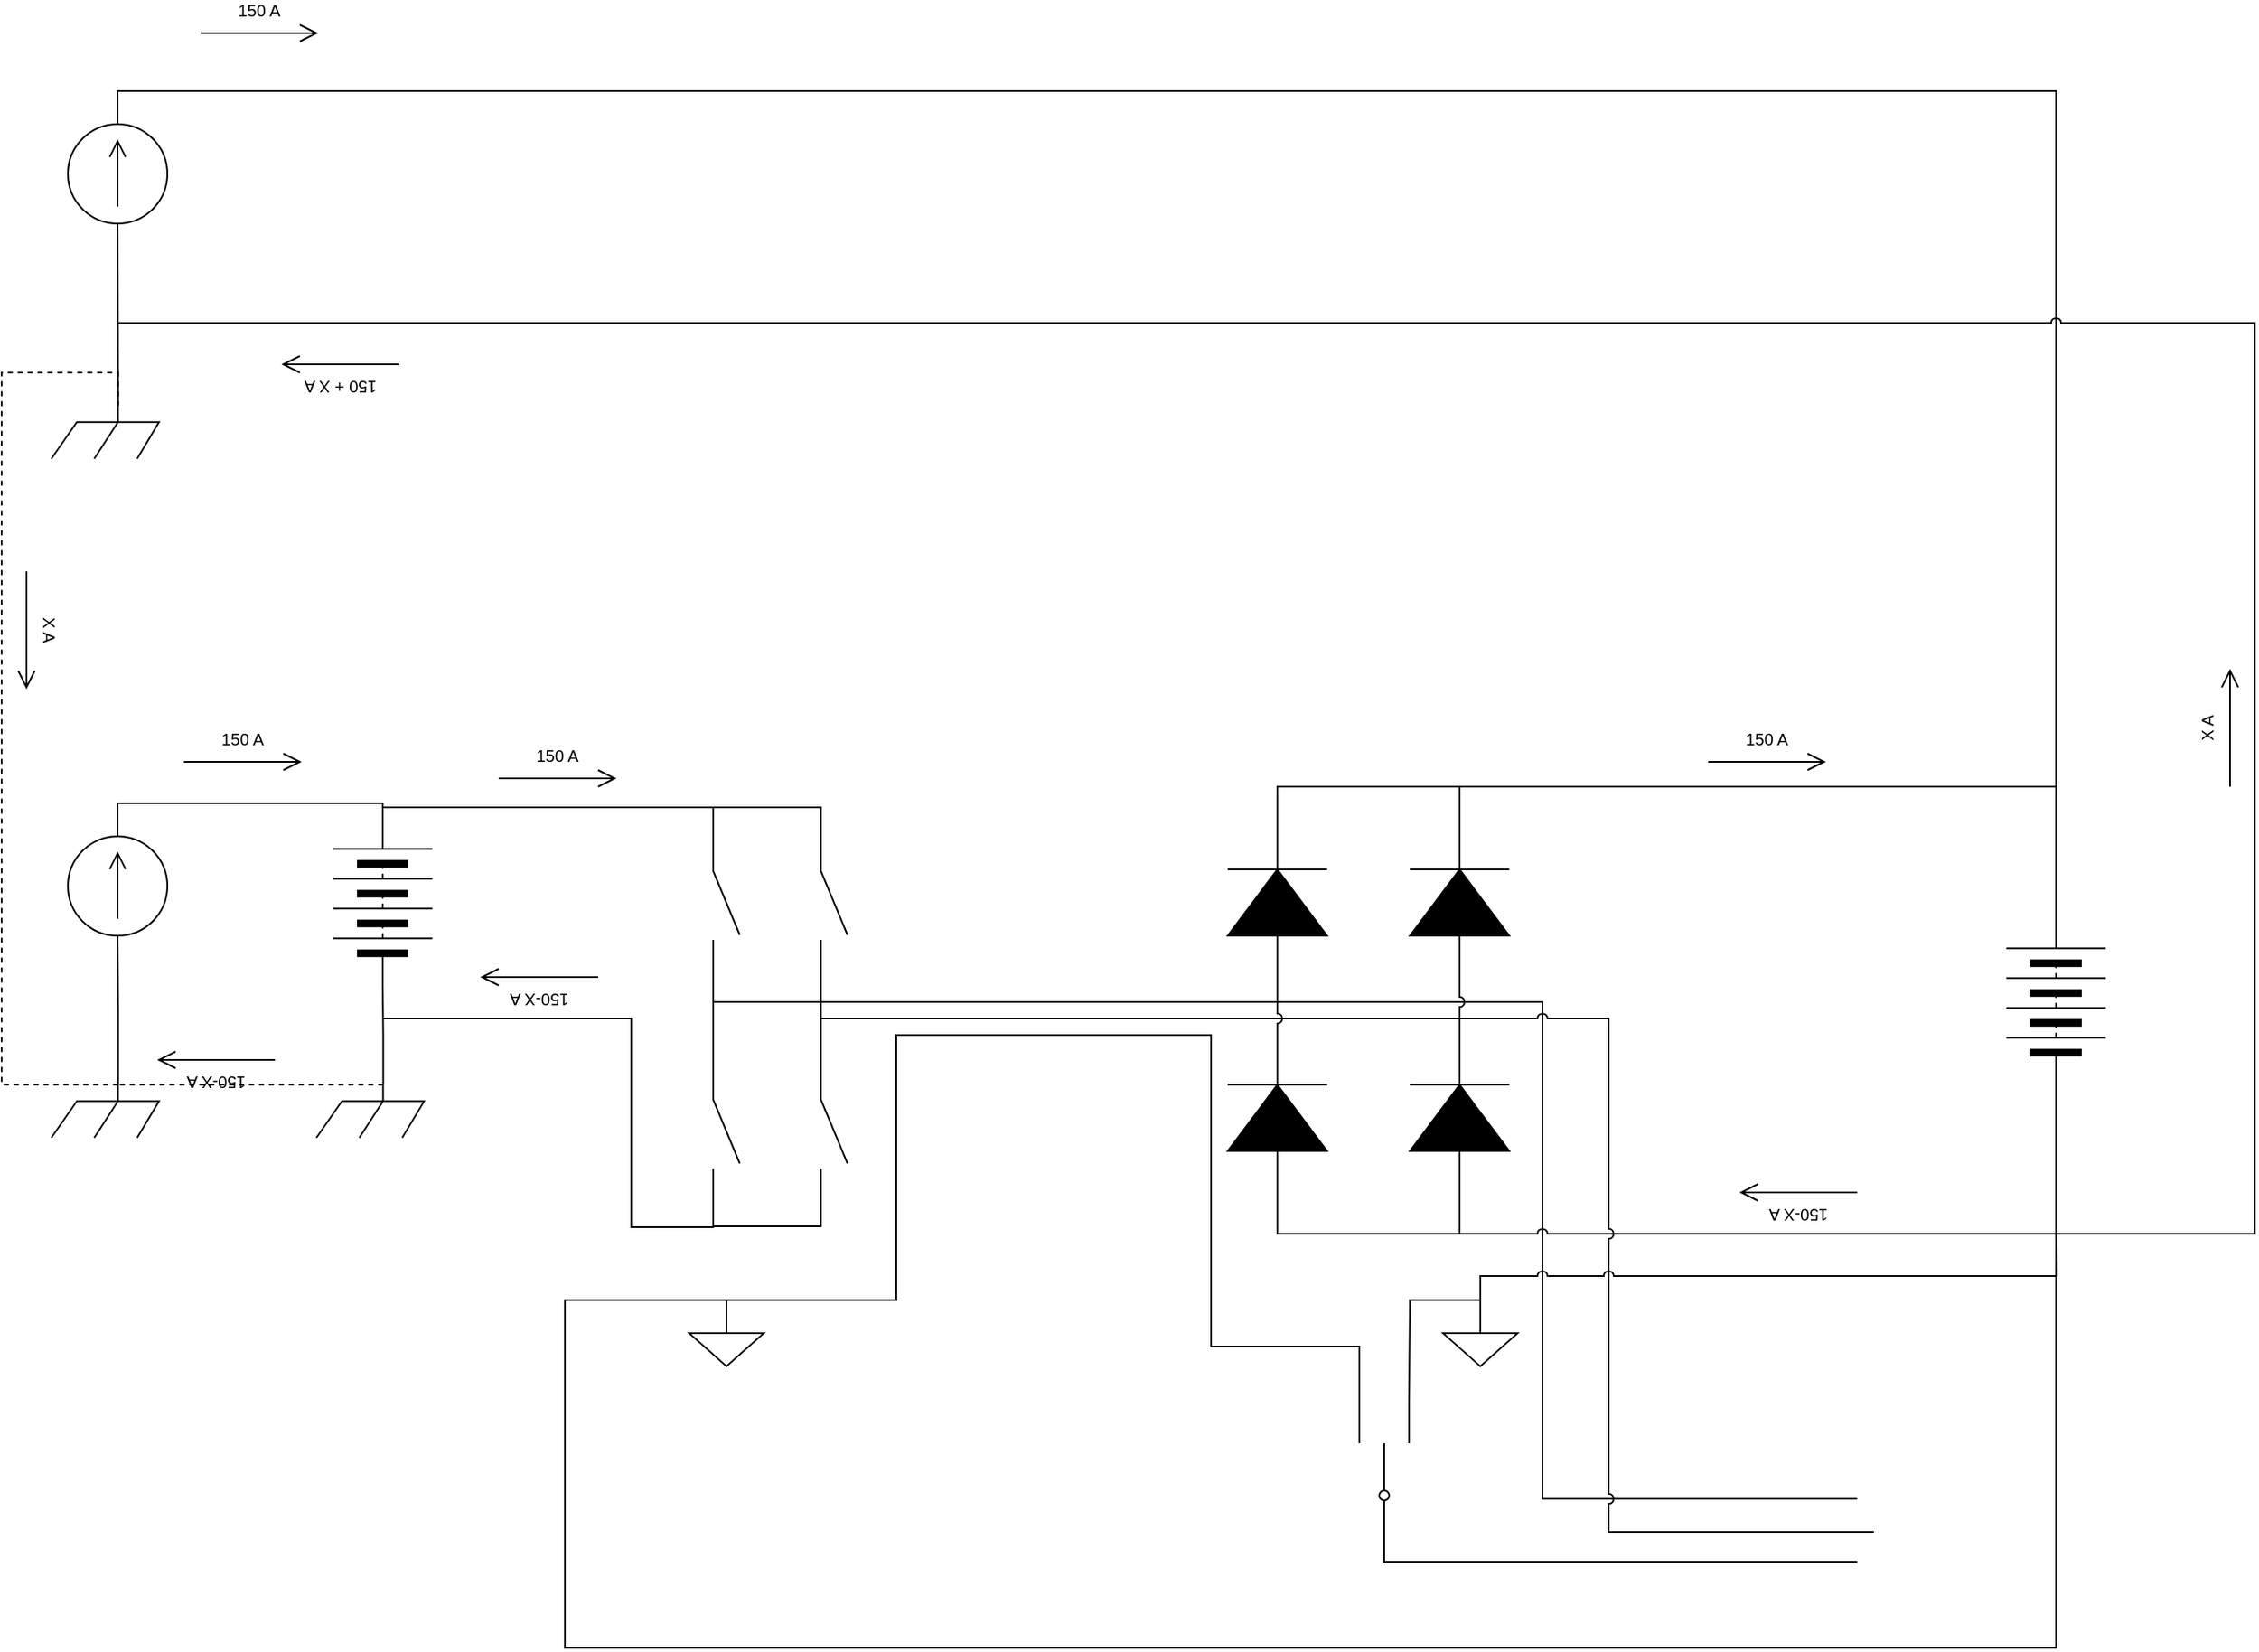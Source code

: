 <mxfile version="14.6.13" type="device"><diagram name="Page-1" id="16e2658f-23c8-b752-8be9-c03fbebb8bbe"><mxGraphModel dx="1285" dy="1071" grid="1" gridSize="10" guides="1" tooltips="1" connect="1" arrows="1" fold="1" page="1" pageScale="1" pageWidth="1100" pageHeight="850" background="#ffffff" math="0" shadow="0"><root><mxCell id="0"/><mxCell id="1" parent="0"/><mxCell id="sDTVDAXOB359obk3f8UT-2" value="" style="pointerEvents=1;verticalLabelPosition=bottom;shadow=0;dashed=0;align=center;html=1;verticalAlign=top;shape=mxgraph.electrical.miscellaneous.batteryStack;rotation=-90;" vertex="1" parent="1"><mxGeometry x="230" y="700" width="100" height="60" as="geometry"/></mxCell><mxCell id="sDTVDAXOB359obk3f8UT-8" style="edgeStyle=orthogonalEdgeStyle;rounded=0;orthogonalLoop=1;jettySize=auto;html=1;exitX=1;exitY=0.5;exitDx=0;exitDy=0;exitPerimeter=0;entryX=1;entryY=0.5;entryDx=0;entryDy=0;endArrow=none;endFill=0;" edge="1" parent="1" source="sDTVDAXOB359obk3f8UT-3" target="sDTVDAXOB359obk3f8UT-2"><mxGeometry relative="1" as="geometry"/></mxCell><mxCell id="sDTVDAXOB359obk3f8UT-3" value="" style="pointerEvents=1;verticalLabelPosition=bottom;shadow=0;dashed=0;align=center;html=1;verticalAlign=top;shape=mxgraph.electrical.signal_sources.source;aspect=fixed;points=[[0.5,0,0],[1,0.5,0],[0.5,1,0],[0,0.5,0]];elSignalType=dc1;rotation=-90;" vertex="1" parent="1"><mxGeometry x="90" y="690" width="60" height="60" as="geometry"/></mxCell><mxCell id="sDTVDAXOB359obk3f8UT-5" style="edgeStyle=orthogonalEdgeStyle;rounded=0;orthogonalLoop=1;jettySize=auto;html=1;exitX=0.62;exitY=0;exitDx=0;exitDy=0;exitPerimeter=0;entryX=0;entryY=0.5;entryDx=0;entryDy=0;endArrow=none;endFill=0;" edge="1" parent="1" source="sDTVDAXOB359obk3f8UT-4" target="sDTVDAXOB359obk3f8UT-2"><mxGeometry relative="1" as="geometry"/></mxCell><mxCell id="sDTVDAXOB359obk3f8UT-56" style="edgeStyle=orthogonalEdgeStyle;rounded=0;jumpStyle=arc;orthogonalLoop=1;jettySize=auto;html=1;exitX=0.62;exitY=0;exitDx=0;exitDy=0;exitPerimeter=0;entryX=0.62;entryY=0;entryDx=0;entryDy=0;entryPerimeter=0;endArrow=none;endFill=0;dashed=1;" edge="1" parent="1" source="sDTVDAXOB359obk3f8UT-4" target="sDTVDAXOB359obk3f8UT-6"><mxGeometry relative="1" as="geometry"><Array as="points"><mxPoint x="200" y="840"/><mxPoint x="200" y="840"/></Array></mxGeometry></mxCell><mxCell id="sDTVDAXOB359obk3f8UT-4" value="" style="pointerEvents=1;verticalLabelPosition=bottom;shadow=0;dashed=0;align=center;html=1;verticalAlign=top;shape=mxgraph.electrical.miscellaneous.chassis;" vertex="1" parent="1"><mxGeometry x="240" y="840" width="65" height="32" as="geometry"/></mxCell><mxCell id="sDTVDAXOB359obk3f8UT-7" style="edgeStyle=orthogonalEdgeStyle;rounded=0;orthogonalLoop=1;jettySize=auto;html=1;exitX=0.62;exitY=0;exitDx=0;exitDy=0;exitPerimeter=0;entryX=0;entryY=0.5;entryDx=0;entryDy=0;entryPerimeter=0;endArrow=none;endFill=0;" edge="1" parent="1" source="sDTVDAXOB359obk3f8UT-6" target="sDTVDAXOB359obk3f8UT-3"><mxGeometry relative="1" as="geometry"/></mxCell><mxCell id="sDTVDAXOB359obk3f8UT-57" style="edgeStyle=orthogonalEdgeStyle;rounded=0;jumpStyle=arc;orthogonalLoop=1;jettySize=auto;html=1;exitX=0.62;exitY=0;exitDx=0;exitDy=0;exitPerimeter=0;entryX=0.62;entryY=0;entryDx=0;entryDy=0;entryPerimeter=0;dashed=1;endArrow=none;endFill=0;" edge="1" parent="1" source="sDTVDAXOB359obk3f8UT-6" target="sDTVDAXOB359obk3f8UT-36"><mxGeometry relative="1" as="geometry"><Array as="points"><mxPoint x="50" y="840"/><mxPoint x="50" y="410"/><mxPoint x="120" y="410"/></Array></mxGeometry></mxCell><mxCell id="sDTVDAXOB359obk3f8UT-6" value="" style="pointerEvents=1;verticalLabelPosition=bottom;shadow=0;dashed=0;align=center;html=1;verticalAlign=top;shape=mxgraph.electrical.miscellaneous.chassis;" vertex="1" parent="1"><mxGeometry x="80" y="840" width="65" height="32" as="geometry"/></mxCell><mxCell id="sDTVDAXOB359obk3f8UT-16" style="edgeStyle=orthogonalEdgeStyle;rounded=0;orthogonalLoop=1;jettySize=auto;html=1;exitX=0;exitY=1;exitDx=0;exitDy=0;exitPerimeter=0;entryX=1;entryY=0.5;entryDx=0;entryDy=0;endArrow=none;endFill=0;" edge="1" parent="1" source="sDTVDAXOB359obk3f8UT-10" target="sDTVDAXOB359obk3f8UT-2"><mxGeometry relative="1" as="geometry"/></mxCell><mxCell id="sDTVDAXOB359obk3f8UT-24" style="edgeStyle=orthogonalEdgeStyle;rounded=0;orthogonalLoop=1;jettySize=auto;html=1;exitX=1;exitY=1;exitDx=0;exitDy=0;exitPerimeter=0;entryX=0;entryY=0.5;entryDx=0;entryDy=0;entryPerimeter=0;endArrow=none;endFill=0;" edge="1" parent="1" source="sDTVDAXOB359obk3f8UT-10" target="sDTVDAXOB359obk3f8UT-20"><mxGeometry relative="1" as="geometry"><Array as="points"><mxPoint x="479" y="790"/><mxPoint x="820" y="790"/></Array></mxGeometry></mxCell><mxCell id="sDTVDAXOB359obk3f8UT-10" value="" style="pointerEvents=1;verticalLabelPosition=bottom;shadow=0;dashed=0;align=center;html=1;verticalAlign=top;shape=mxgraph.electrical.electro-mechanical.make_contact;rotation=90;" vertex="1" parent="1"><mxGeometry x="450" y="722" width="75" height="16" as="geometry"/></mxCell><mxCell id="sDTVDAXOB359obk3f8UT-15" style="edgeStyle=orthogonalEdgeStyle;rounded=0;orthogonalLoop=1;jettySize=auto;html=1;exitX=1;exitY=1;exitDx=0;exitDy=0;exitPerimeter=0;endArrow=none;endFill=0;" edge="1" parent="1" source="sDTVDAXOB359obk3f8UT-11"><mxGeometry relative="1" as="geometry"><mxPoint x="280" y="800" as="targetPoint"/><Array as="points"><mxPoint x="479" y="926"/><mxPoint x="430" y="926"/><mxPoint x="430" y="800"/></Array></mxGeometry></mxCell><mxCell id="sDTVDAXOB359obk3f8UT-18" style="edgeStyle=orthogonalEdgeStyle;rounded=0;orthogonalLoop=1;jettySize=auto;html=1;exitX=0;exitY=1;exitDx=0;exitDy=0;exitPerimeter=0;entryX=1;entryY=1;entryDx=0;entryDy=0;entryPerimeter=0;endArrow=none;endFill=0;" edge="1" parent="1" source="sDTVDAXOB359obk3f8UT-11" target="sDTVDAXOB359obk3f8UT-10"><mxGeometry relative="1" as="geometry"/></mxCell><mxCell id="sDTVDAXOB359obk3f8UT-11" value="" style="pointerEvents=1;verticalLabelPosition=bottom;shadow=0;dashed=0;align=center;html=1;verticalAlign=top;shape=mxgraph.electrical.electro-mechanical.make_contact;rotation=90;" vertex="1" parent="1"><mxGeometry x="450" y="860" width="75" height="16" as="geometry"/></mxCell><mxCell id="sDTVDAXOB359obk3f8UT-17" style="edgeStyle=orthogonalEdgeStyle;rounded=0;orthogonalLoop=1;jettySize=auto;html=1;exitX=0;exitY=1;exitDx=0;exitDy=0;exitPerimeter=0;entryX=0;entryY=1;entryDx=0;entryDy=0;entryPerimeter=0;endArrow=none;endFill=0;" edge="1" parent="1" source="sDTVDAXOB359obk3f8UT-12" target="sDTVDAXOB359obk3f8UT-10"><mxGeometry relative="1" as="geometry"/></mxCell><mxCell id="sDTVDAXOB359obk3f8UT-12" value="" style="pointerEvents=1;verticalLabelPosition=bottom;shadow=0;dashed=0;align=center;html=1;verticalAlign=top;shape=mxgraph.electrical.electro-mechanical.make_contact;rotation=90;" vertex="1" parent="1"><mxGeometry x="515" y="722" width="75" height="16" as="geometry"/></mxCell><mxCell id="sDTVDAXOB359obk3f8UT-14" style="edgeStyle=orthogonalEdgeStyle;rounded=0;orthogonalLoop=1;jettySize=auto;html=1;exitX=1;exitY=1;exitDx=0;exitDy=0;exitPerimeter=0;entryX=1;entryY=1;entryDx=0;entryDy=0;entryPerimeter=0;endArrow=none;endFill=0;" edge="1" parent="1" source="sDTVDAXOB359obk3f8UT-13" target="sDTVDAXOB359obk3f8UT-11"><mxGeometry relative="1" as="geometry"/></mxCell><mxCell id="sDTVDAXOB359obk3f8UT-19" style="edgeStyle=orthogonalEdgeStyle;rounded=0;orthogonalLoop=1;jettySize=auto;html=1;exitX=0;exitY=1;exitDx=0;exitDy=0;exitPerimeter=0;entryX=1;entryY=1;entryDx=0;entryDy=0;entryPerimeter=0;endArrow=none;endFill=0;" edge="1" parent="1" source="sDTVDAXOB359obk3f8UT-13" target="sDTVDAXOB359obk3f8UT-12"><mxGeometry relative="1" as="geometry"/></mxCell><mxCell id="sDTVDAXOB359obk3f8UT-25" style="edgeStyle=orthogonalEdgeStyle;rounded=0;orthogonalLoop=1;jettySize=auto;html=1;exitX=0;exitY=1;exitDx=0;exitDy=0;exitPerimeter=0;entryX=1;entryY=0.5;entryDx=0;entryDy=0;entryPerimeter=0;endArrow=none;endFill=0;jumpStyle=arc;" edge="1" parent="1" source="sDTVDAXOB359obk3f8UT-13" target="sDTVDAXOB359obk3f8UT-23"><mxGeometry relative="1" as="geometry"><Array as="points"><mxPoint x="545" y="800"/><mxPoint x="930" y="800"/></Array></mxGeometry></mxCell><mxCell id="sDTVDAXOB359obk3f8UT-13" value="" style="pointerEvents=1;verticalLabelPosition=bottom;shadow=0;dashed=0;align=center;html=1;verticalAlign=top;shape=mxgraph.electrical.electro-mechanical.make_contact;rotation=90;" vertex="1" parent="1"><mxGeometry x="515" y="860" width="75" height="16" as="geometry"/></mxCell><mxCell id="sDTVDAXOB359obk3f8UT-43" style="edgeStyle=orthogonalEdgeStyle;rounded=0;jumpStyle=arc;orthogonalLoop=1;jettySize=auto;html=1;exitX=0;exitY=0.5;exitDx=0;exitDy=0;exitPerimeter=0;endArrow=none;endFill=0;" edge="1" parent="1" source="sDTVDAXOB359obk3f8UT-20"><mxGeometry relative="1" as="geometry"><mxPoint x="1170" y="1090" as="targetPoint"/><Array as="points"><mxPoint x="820" y="790"/><mxPoint x="980" y="790"/><mxPoint x="980" y="1090"/><mxPoint x="1090" y="1090"/></Array></mxGeometry></mxCell><mxCell id="sDTVDAXOB359obk3f8UT-20" value="" style="pointerEvents=1;fillColor=strokeColor;verticalLabelPosition=bottom;shadow=0;dashed=0;align=center;html=1;verticalAlign=top;shape=mxgraph.electrical.diodes.diode;rotation=-90;" vertex="1" parent="1"><mxGeometry x="770" y="700" width="100" height="60" as="geometry"/></mxCell><mxCell id="sDTVDAXOB359obk3f8UT-31" style="edgeStyle=orthogonalEdgeStyle;rounded=0;jumpStyle=arc;orthogonalLoop=1;jettySize=auto;html=1;exitX=1;exitY=0.5;exitDx=0;exitDy=0;exitPerimeter=0;entryX=1;entryY=0.5;entryDx=0;entryDy=0;entryPerimeter=0;endArrow=none;endFill=0;" edge="1" parent="1" source="sDTVDAXOB359obk3f8UT-21" target="sDTVDAXOB359obk3f8UT-20"><mxGeometry relative="1" as="geometry"/></mxCell><mxCell id="sDTVDAXOB359obk3f8UT-32" style="edgeStyle=orthogonalEdgeStyle;rounded=0;jumpStyle=arc;orthogonalLoop=1;jettySize=auto;html=1;exitX=1;exitY=0.5;exitDx=0;exitDy=0;exitPerimeter=0;entryX=1;entryY=0.5;entryDx=0;entryDy=0;endArrow=none;endFill=0;" edge="1" parent="1" source="sDTVDAXOB359obk3f8UT-21" target="sDTVDAXOB359obk3f8UT-28"><mxGeometry relative="1" as="geometry"/></mxCell><mxCell id="sDTVDAXOB359obk3f8UT-21" value="" style="pointerEvents=1;fillColor=strokeColor;verticalLabelPosition=bottom;shadow=0;dashed=0;align=center;html=1;verticalAlign=top;shape=mxgraph.electrical.diodes.diode;rotation=-90;" vertex="1" parent="1"><mxGeometry x="880" y="700" width="100" height="60" as="geometry"/></mxCell><mxCell id="sDTVDAXOB359obk3f8UT-26" style="edgeStyle=orthogonalEdgeStyle;rounded=0;orthogonalLoop=1;jettySize=auto;html=1;exitX=1;exitY=0.5;exitDx=0;exitDy=0;exitPerimeter=0;entryX=0;entryY=0.5;entryDx=0;entryDy=0;entryPerimeter=0;endArrow=none;endFill=0;jumpStyle=arc;" edge="1" parent="1" source="sDTVDAXOB359obk3f8UT-22" target="sDTVDAXOB359obk3f8UT-20"><mxGeometry relative="1" as="geometry"/></mxCell><mxCell id="sDTVDAXOB359obk3f8UT-29" style="edgeStyle=orthogonalEdgeStyle;rounded=0;jumpStyle=arc;orthogonalLoop=1;jettySize=auto;html=1;exitX=0;exitY=0.5;exitDx=0;exitDy=0;exitPerimeter=0;entryX=0;entryY=0.5;entryDx=0;entryDy=0;entryPerimeter=0;endArrow=none;endFill=0;" edge="1" parent="1" source="sDTVDAXOB359obk3f8UT-22" target="sDTVDAXOB359obk3f8UT-23"><mxGeometry relative="1" as="geometry"/></mxCell><mxCell id="sDTVDAXOB359obk3f8UT-22" value="" style="pointerEvents=1;fillColor=strokeColor;verticalLabelPosition=bottom;shadow=0;dashed=0;align=center;html=1;verticalAlign=top;shape=mxgraph.electrical.diodes.diode;rotation=-90;" vertex="1" parent="1"><mxGeometry x="770" y="830" width="100" height="60" as="geometry"/></mxCell><mxCell id="sDTVDAXOB359obk3f8UT-27" style="edgeStyle=orthogonalEdgeStyle;rounded=0;jumpStyle=arc;orthogonalLoop=1;jettySize=auto;html=1;exitX=1;exitY=0.5;exitDx=0;exitDy=0;exitPerimeter=0;endArrow=none;endFill=0;entryX=0;entryY=0.5;entryDx=0;entryDy=0;entryPerimeter=0;" edge="1" parent="1" source="sDTVDAXOB359obk3f8UT-23" target="sDTVDAXOB359obk3f8UT-21"><mxGeometry relative="1" as="geometry"><mxPoint x="931" y="777" as="targetPoint"/></mxGeometry></mxCell><mxCell id="sDTVDAXOB359obk3f8UT-30" style="edgeStyle=orthogonalEdgeStyle;rounded=0;jumpStyle=arc;orthogonalLoop=1;jettySize=auto;html=1;exitX=0;exitY=0.5;exitDx=0;exitDy=0;exitPerimeter=0;entryX=0;entryY=0.5;entryDx=0;entryDy=0;endArrow=none;endFill=0;" edge="1" parent="1" source="sDTVDAXOB359obk3f8UT-23" target="sDTVDAXOB359obk3f8UT-28"><mxGeometry relative="1" as="geometry"/></mxCell><mxCell id="sDTVDAXOB359obk3f8UT-45" style="edgeStyle=orthogonalEdgeStyle;rounded=0;jumpStyle=arc;orthogonalLoop=1;jettySize=auto;html=1;exitX=1;exitY=0.5;exitDx=0;exitDy=0;exitPerimeter=0;endArrow=none;endFill=0;" edge="1" parent="1" source="sDTVDAXOB359obk3f8UT-23"><mxGeometry relative="1" as="geometry"><mxPoint x="1180" y="1110" as="targetPoint"/><Array as="points"><mxPoint x="930" y="800"/><mxPoint x="1020" y="800"/><mxPoint x="1020" y="1110"/><mxPoint x="1100" y="1110"/></Array></mxGeometry></mxCell><mxCell id="sDTVDAXOB359obk3f8UT-23" value="" style="pointerEvents=1;fillColor=strokeColor;verticalLabelPosition=bottom;shadow=0;dashed=0;align=center;html=1;verticalAlign=top;shape=mxgraph.electrical.diodes.diode;rotation=-90;" vertex="1" parent="1"><mxGeometry x="880" y="830" width="100" height="60" as="geometry"/></mxCell><mxCell id="sDTVDAXOB359obk3f8UT-28" value="" style="pointerEvents=1;verticalLabelPosition=bottom;shadow=0;dashed=0;align=center;html=1;verticalAlign=top;shape=mxgraph.electrical.miscellaneous.batteryStack;rotation=-90;" vertex="1" parent="1"><mxGeometry x="1240" y="760" width="100" height="60" as="geometry"/></mxCell><mxCell id="sDTVDAXOB359obk3f8UT-34" style="edgeStyle=orthogonalEdgeStyle;rounded=0;jumpStyle=arc;orthogonalLoop=1;jettySize=auto;html=1;exitX=1;exitY=0.5;exitDx=0;exitDy=0;exitPerimeter=0;entryX=1;entryY=0.5;entryDx=0;entryDy=0;endArrow=none;endFill=0;" edge="1" parent="1" source="sDTVDAXOB359obk3f8UT-33" target="sDTVDAXOB359obk3f8UT-28"><mxGeometry relative="1" as="geometry"/></mxCell><mxCell id="sDTVDAXOB359obk3f8UT-35" style="edgeStyle=orthogonalEdgeStyle;rounded=0;jumpStyle=arc;orthogonalLoop=1;jettySize=auto;html=1;exitX=0;exitY=0.5;exitDx=0;exitDy=0;exitPerimeter=0;entryX=0;entryY=0.5;entryDx=0;entryDy=0;endArrow=none;endFill=0;" edge="1" parent="1" source="sDTVDAXOB359obk3f8UT-33" target="sDTVDAXOB359obk3f8UT-28"><mxGeometry relative="1" as="geometry"><Array as="points"><mxPoint x="120" y="380"/><mxPoint x="1410" y="380"/><mxPoint x="1410" y="930"/><mxPoint x="1290" y="930"/></Array></mxGeometry></mxCell><mxCell id="sDTVDAXOB359obk3f8UT-33" value="" style="pointerEvents=1;verticalLabelPosition=bottom;shadow=0;dashed=0;align=center;html=1;verticalAlign=top;shape=mxgraph.electrical.signal_sources.source;aspect=fixed;points=[[0.5,0,0],[1,0.5,0],[0.5,1,0],[0,0.5,0]];elSignalType=dc1;rotation=-90;" vertex="1" parent="1"><mxGeometry x="90" y="260" width="60" height="60" as="geometry"/></mxCell><mxCell id="sDTVDAXOB359obk3f8UT-37" style="edgeStyle=orthogonalEdgeStyle;rounded=0;jumpStyle=arc;orthogonalLoop=1;jettySize=auto;html=1;exitX=0.62;exitY=0;exitDx=0;exitDy=0;exitPerimeter=0;entryX=0;entryY=0.5;entryDx=0;entryDy=0;entryPerimeter=0;endArrow=none;endFill=0;" edge="1" parent="1" source="sDTVDAXOB359obk3f8UT-36" target="sDTVDAXOB359obk3f8UT-33"><mxGeometry relative="1" as="geometry"/></mxCell><mxCell id="sDTVDAXOB359obk3f8UT-36" value="" style="pointerEvents=1;verticalLabelPosition=bottom;shadow=0;dashed=0;align=center;html=1;verticalAlign=top;shape=mxgraph.electrical.miscellaneous.chassis;" vertex="1" parent="1"><mxGeometry x="80" y="430" width="65" height="32" as="geometry"/></mxCell><mxCell id="sDTVDAXOB359obk3f8UT-38" value="150 A" style="verticalLabelPosition=top;verticalAlign=bottom;shape=mxgraph.electrical.signal_sources.current_flow;shadow=0;dashed=0;align=center;strokeWidth=1;fontSize=10;html=1;" vertex="1" parent="1"><mxGeometry x="170" y="200" width="70" height="10" as="geometry"/></mxCell><mxCell id="sDTVDAXOB359obk3f8UT-46" style="edgeStyle=orthogonalEdgeStyle;rounded=0;jumpStyle=arc;orthogonalLoop=1;jettySize=auto;html=1;exitX=0;exitY=0.5;exitDx=0;exitDy=0;exitPerimeter=0;endArrow=none;endFill=0;" edge="1" parent="1" source="sDTVDAXOB359obk3f8UT-42"><mxGeometry relative="1" as="geometry"><mxPoint x="1170" y="1128" as="targetPoint"/><Array as="points"><mxPoint x="885" y="1128"/></Array></mxGeometry></mxCell><mxCell id="sDTVDAXOB359obk3f8UT-50" style="edgeStyle=orthogonalEdgeStyle;rounded=0;jumpStyle=arc;orthogonalLoop=1;jettySize=auto;html=1;exitX=1;exitY=1;exitDx=0;exitDy=0;exitPerimeter=0;entryX=0.5;entryY=0;entryDx=0;entryDy=0;entryPerimeter=0;endArrow=none;endFill=0;" edge="1" parent="1" source="sDTVDAXOB359obk3f8UT-42"><mxGeometry relative="1" as="geometry"><mxPoint x="902.5" y="997.5" as="sourcePoint"/><mxPoint x="942.5" y="980" as="targetPoint"/><Array as="points"><mxPoint x="900" y="978"/><mxPoint x="900" y="978"/><mxPoint x="900" y="970"/><mxPoint x="943" y="970"/></Array></mxGeometry></mxCell><mxCell id="sDTVDAXOB359obk3f8UT-42" value="" style="pointerEvents=1;verticalLabelPosition=bottom;shadow=0;dashed=0;align=center;html=1;verticalAlign=top;shape=mxgraph.electrical.electro-mechanical.two_way_contact;rotation=-90;" vertex="1" parent="1"><mxGeometry x="847" y="1054" width="75" height="30" as="geometry"/></mxCell><mxCell id="sDTVDAXOB359obk3f8UT-47" value="" style="endArrow=none;html=1;entryX=1;entryY=0;entryDx=0;entryDy=0;entryPerimeter=0;edgeStyle=orthogonalEdgeStyle;rounded=0;exitX=0.5;exitY=0;exitDx=0;exitDy=0;exitPerimeter=0;" edge="1" parent="1" source="sDTVDAXOB359obk3f8UT-48" target="sDTVDAXOB359obk3f8UT-42"><mxGeometry width="50" height="50" relative="1" as="geometry"><mxPoint x="520" y="1040" as="sourcePoint"/><mxPoint x="600" y="1060" as="targetPoint"/><Array as="points"><mxPoint x="487" y="970"/><mxPoint x="590" y="970"/><mxPoint x="590" y="810"/><mxPoint x="780" y="810"/><mxPoint x="780" y="998"/></Array></mxGeometry></mxCell><mxCell id="sDTVDAXOB359obk3f8UT-52" style="edgeStyle=orthogonalEdgeStyle;rounded=0;jumpStyle=arc;orthogonalLoop=1;jettySize=auto;html=1;endArrow=none;endFill=0;" edge="1" parent="1"><mxGeometry relative="1" as="geometry"><mxPoint x="1290" y="930" as="targetPoint"/><mxPoint x="490" y="970" as="sourcePoint"/><Array as="points"><mxPoint x="390" y="970"/><mxPoint x="390" y="1180"/><mxPoint x="1290" y="1180"/></Array></mxGeometry></mxCell><mxCell id="sDTVDAXOB359obk3f8UT-48" value="" style="pointerEvents=1;verticalLabelPosition=bottom;shadow=0;dashed=0;align=center;html=1;verticalAlign=top;shape=mxgraph.electrical.signal_sources.signal_ground;" vertex="1" parent="1"><mxGeometry x="465" y="980" width="45" height="30" as="geometry"/></mxCell><mxCell id="sDTVDAXOB359obk3f8UT-51" style="edgeStyle=orthogonalEdgeStyle;rounded=0;jumpStyle=arc;orthogonalLoop=1;jettySize=auto;html=1;exitX=0.5;exitY=0;exitDx=0;exitDy=0;exitPerimeter=0;endArrow=none;endFill=0;" edge="1" parent="1" source="sDTVDAXOB359obk3f8UT-49"><mxGeometry relative="1" as="geometry"><mxPoint x="1290" y="930" as="targetPoint"/></mxGeometry></mxCell><mxCell id="sDTVDAXOB359obk3f8UT-49" value="" style="pointerEvents=1;verticalLabelPosition=bottom;shadow=0;dashed=0;align=center;html=1;verticalAlign=top;shape=mxgraph.electrical.signal_sources.signal_ground;" vertex="1" parent="1"><mxGeometry x="920" y="980" width="45" height="30" as="geometry"/></mxCell><mxCell id="sDTVDAXOB359obk3f8UT-53" value="150 A" style="verticalLabelPosition=top;verticalAlign=bottom;shape=mxgraph.electrical.signal_sources.current_flow;shadow=0;dashed=0;align=center;strokeWidth=1;fontSize=10;html=1;" vertex="1" parent="1"><mxGeometry x="160" y="640" width="70" height="10" as="geometry"/></mxCell><mxCell id="sDTVDAXOB359obk3f8UT-54" value="150 + X A" style="verticalLabelPosition=top;verticalAlign=bottom;shape=mxgraph.electrical.signal_sources.current_flow;shadow=0;dashed=0;align=center;strokeWidth=1;fontSize=10;html=1;rotation=-180;" vertex="1" parent="1"><mxGeometry x="220" y="400" width="70" height="10" as="geometry"/></mxCell><mxCell id="sDTVDAXOB359obk3f8UT-58" value="150 A" style="verticalLabelPosition=top;verticalAlign=bottom;shape=mxgraph.electrical.signal_sources.current_flow;shadow=0;dashed=0;align=center;strokeWidth=1;fontSize=10;html=1;" vertex="1" parent="1"><mxGeometry x="1080" y="640" width="70" height="10" as="geometry"/></mxCell><mxCell id="sDTVDAXOB359obk3f8UT-59" value="150 A" style="verticalLabelPosition=top;verticalAlign=bottom;shape=mxgraph.electrical.signal_sources.current_flow;shadow=0;dashed=0;align=center;strokeWidth=1;fontSize=10;html=1;" vertex="1" parent="1"><mxGeometry x="350" y="650" width="70" height="10" as="geometry"/></mxCell><mxCell id="sDTVDAXOB359obk3f8UT-61" value="150-X A" style="verticalLabelPosition=top;verticalAlign=bottom;shape=mxgraph.electrical.signal_sources.current_flow;shadow=0;dashed=0;align=center;strokeWidth=1;fontSize=10;html=1;rotation=-180;" vertex="1" parent="1"><mxGeometry x="1100" y="900" width="70" height="10" as="geometry"/></mxCell><mxCell id="sDTVDAXOB359obk3f8UT-62" value="150-X A" style="verticalLabelPosition=top;verticalAlign=bottom;shape=mxgraph.electrical.signal_sources.current_flow;shadow=0;dashed=0;align=center;strokeWidth=1;fontSize=10;html=1;rotation=-180;" vertex="1" parent="1"><mxGeometry x="340" y="770" width="70" height="10" as="geometry"/></mxCell><mxCell id="sDTVDAXOB359obk3f8UT-63" value="150-X A" style="verticalLabelPosition=top;verticalAlign=bottom;shape=mxgraph.electrical.signal_sources.current_flow;shadow=0;dashed=0;align=center;strokeWidth=1;fontSize=10;html=1;rotation=-180;" vertex="1" parent="1"><mxGeometry x="145" y="820" width="70" height="10" as="geometry"/></mxCell><mxCell id="sDTVDAXOB359obk3f8UT-66" value="X A" style="verticalLabelPosition=top;verticalAlign=bottom;shape=mxgraph.electrical.signal_sources.current_flow;shadow=0;dashed=0;align=center;strokeWidth=1;fontSize=10;html=1;rotation=90;" vertex="1" parent="1"><mxGeometry x="30" y="560" width="70" height="10" as="geometry"/></mxCell><mxCell id="sDTVDAXOB359obk3f8UT-67" value="X A" style="verticalLabelPosition=top;verticalAlign=bottom;shape=mxgraph.electrical.signal_sources.current_flow;shadow=0;dashed=0;align=center;strokeWidth=1;fontSize=10;html=1;rotation=-90;" vertex="1" parent="1"><mxGeometry x="1360" y="620" width="70" height="10" as="geometry"/></mxCell></root></mxGraphModel></diagram></mxfile>